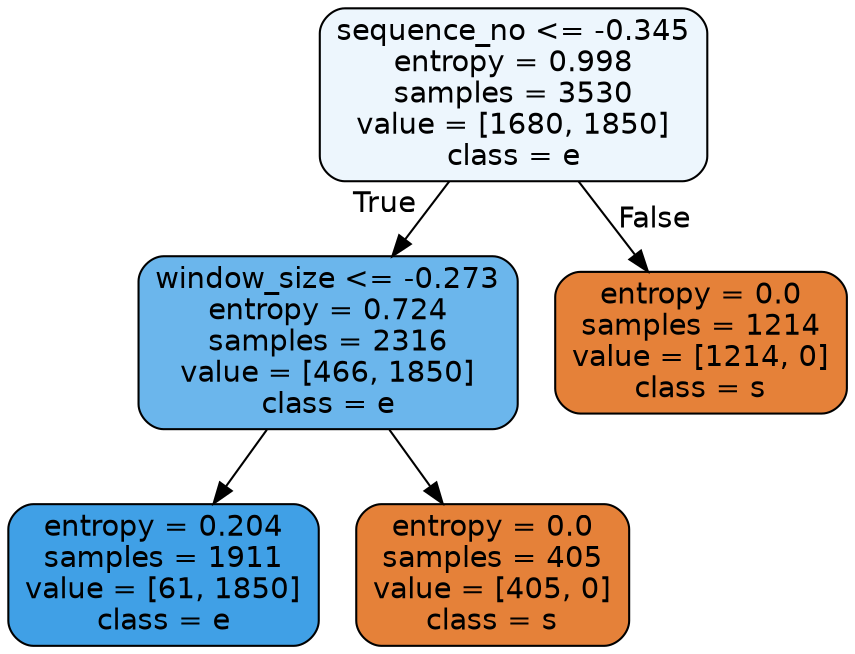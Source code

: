 digraph Tree {
node [shape=box, style="filled, rounded", color="black", fontname="helvetica"] ;
edge [fontname="helvetica"] ;
0 [label="sequence_no <= -0.345\nentropy = 0.998\nsamples = 3530\nvalue = [1680, 1850]\nclass = e", fillcolor="#edf6fd"] ;
1 [label="window_size <= -0.273\nentropy = 0.724\nsamples = 2316\nvalue = [466, 1850]\nclass = e", fillcolor="#6bb6ec"] ;
0 -> 1 [labeldistance=2.5, labelangle=45, headlabel="True"] ;
2 [label="entropy = 0.204\nsamples = 1911\nvalue = [61, 1850]\nclass = e", fillcolor="#40a0e6"] ;
1 -> 2 ;
3 [label="entropy = 0.0\nsamples = 405\nvalue = [405, 0]\nclass = s", fillcolor="#e58139"] ;
1 -> 3 ;
4 [label="entropy = 0.0\nsamples = 1214\nvalue = [1214, 0]\nclass = s", fillcolor="#e58139"] ;
0 -> 4 [labeldistance=2.5, labelangle=-45, headlabel="False"] ;
}